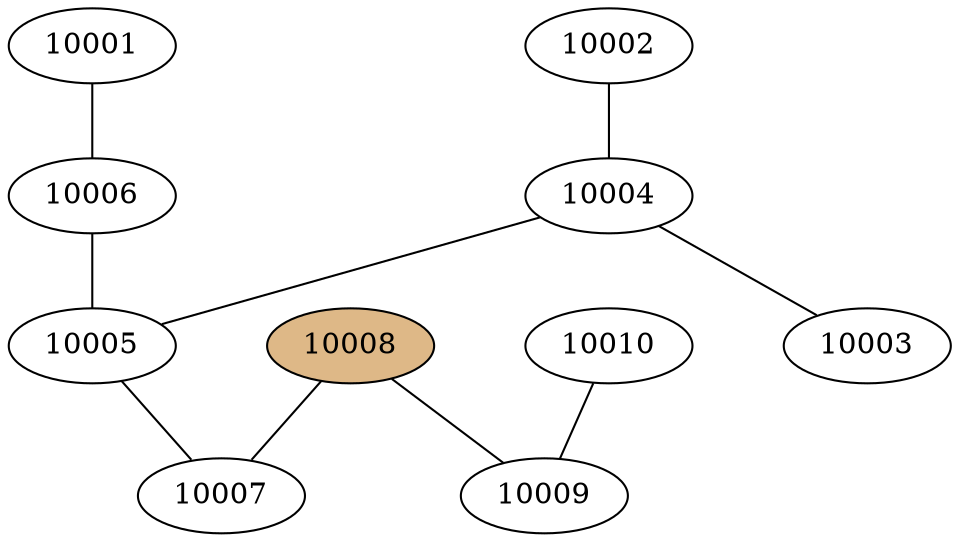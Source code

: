 graph { 
splines=true;
sep="+25,25";
overlap=scalexy;
nodesep=0.6;
10001 -- 10006;
10004 -- 10003;
10002 -- 10004;
10004 -- 10005;
10006 -- 10005;
10005 -- 10007;
10008 -- 10007;
10008 -- 10009;
10010 -- 10009;
10008 [label="10008",shape=ellipse,fillcolor="burlywood",style="filled"];
}
